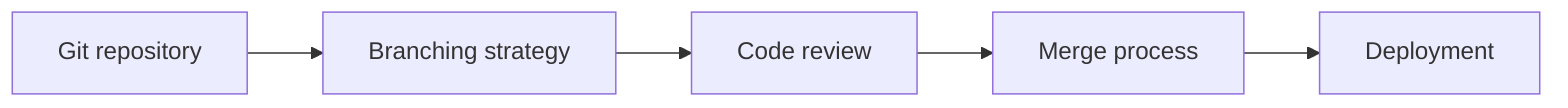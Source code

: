 graph LR
    A[Git repository]:::kv-primary --> B[Branching strategy]:::kv-highlight
    B --> C[Code review]:::kv-accent
    C --> D[Merge process]:::kv-accent
    D --> E[Deployment]:::kv-primary